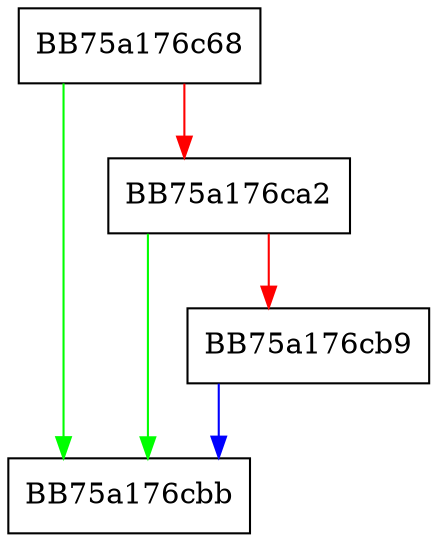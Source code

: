digraph numSub {
  node [shape="box"];
  graph [splines=ortho];
  BB75a176c68 -> BB75a176cbb [color="green"];
  BB75a176c68 -> BB75a176ca2 [color="red"];
  BB75a176ca2 -> BB75a176cbb [color="green"];
  BB75a176ca2 -> BB75a176cb9 [color="red"];
  BB75a176cb9 -> BB75a176cbb [color="blue"];
}